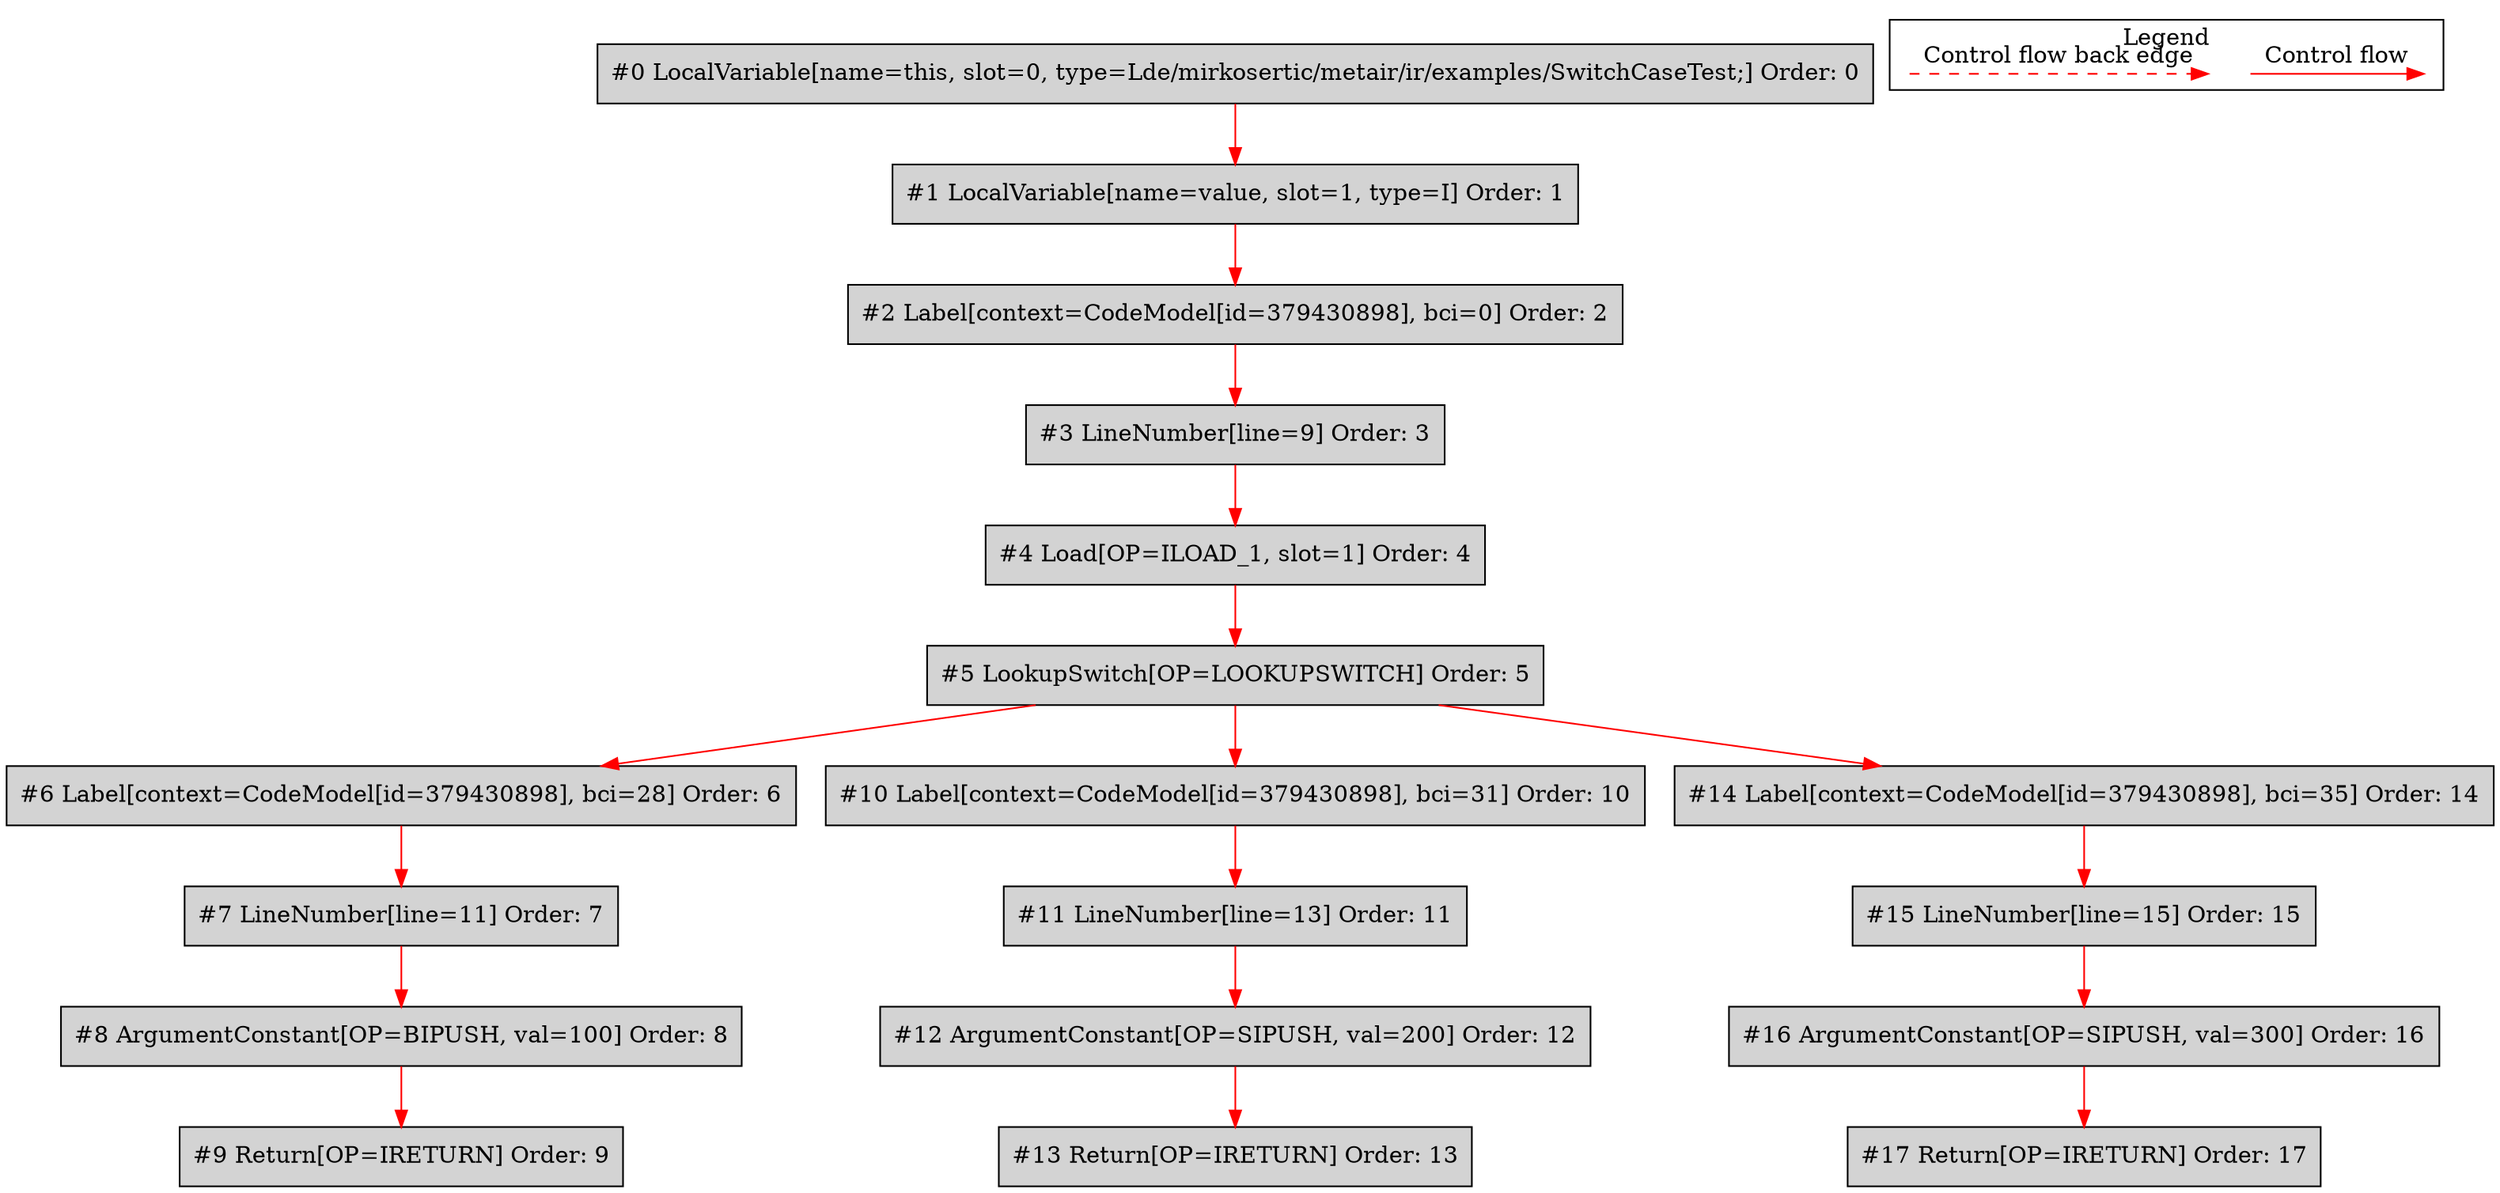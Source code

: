 digraph {
 ordering="in";
 node0[label="#0 LocalVariable[name=this, slot=0, type=Lde/mirkosertic/metair/ir/examples/SwitchCaseTest;] Order: 0", shape=box, fillcolor=lightgrey, style=filled];
 node1[label="#1 LocalVariable[name=value, slot=1, type=I] Order: 1", shape=box, fillcolor=lightgrey, style=filled];
 node2[label="#2 Label[context=CodeModel[id=379430898], bci=0] Order: 2", shape=box, fillcolor=lightgrey, style=filled];
 node3[label="#3 LineNumber[line=9] Order: 3", shape=box, fillcolor=lightgrey, style=filled];
 node4[label="#4 Load[OP=ILOAD_1, slot=1] Order: 4", shape=box, fillcolor=lightgrey, style=filled];
 node5[label="#5 LookupSwitch[OP=LOOKUPSWITCH] Order: 5", shape=box, fillcolor=lightgrey, style=filled];
 node6[label="#6 Label[context=CodeModel[id=379430898], bci=28] Order: 6", shape=box, fillcolor=lightgrey, style=filled];
 node7[label="#7 LineNumber[line=11] Order: 7", shape=box, fillcolor=lightgrey, style=filled];
 node8[label="#8 ArgumentConstant[OP=BIPUSH, val=100] Order: 8", shape=box, fillcolor=lightgrey, style=filled];
 node9[label="#9 Return[OP=IRETURN] Order: 9", shape=box, fillcolor=lightgrey, style=filled];
 node10[label="#10 Label[context=CodeModel[id=379430898], bci=31] Order: 10", shape=box, fillcolor=lightgrey, style=filled];
 node11[label="#11 LineNumber[line=13] Order: 11", shape=box, fillcolor=lightgrey, style=filled];
 node12[label="#12 ArgumentConstant[OP=SIPUSH, val=200] Order: 12", shape=box, fillcolor=lightgrey, style=filled];
 node13[label="#13 Return[OP=IRETURN] Order: 13", shape=box, fillcolor=lightgrey, style=filled];
 node14[label="#14 Label[context=CodeModel[id=379430898], bci=35] Order: 14", shape=box, fillcolor=lightgrey, style=filled];
 node15[label="#15 LineNumber[line=15] Order: 15", shape=box, fillcolor=lightgrey, style=filled];
 node16[label="#16 ArgumentConstant[OP=SIPUSH, val=300] Order: 16", shape=box, fillcolor=lightgrey, style=filled];
 node17[label="#17 Return[OP=IRETURN] Order: 17", shape=box, fillcolor=lightgrey, style=filled];
 node0 -> node1[color=red];
 node1 -> node2[color=red];
 node2 -> node3[color=red];
 node3 -> node4[color=red];
 node4 -> node5[color=red];
 node5 -> node6[color=red];
 node6 -> node7[color=red];
 node7 -> node8[color=red];
 node8 -> node9[color=red];
 node5 -> node10[color=red];
 node10 -> node11[color=red];
 node11 -> node12[color=red];
 node12 -> node13[color=red];
 node5 -> node14[color=red];
 node14 -> node15[color=red];
 node15 -> node16[color=red];
 node16 -> node17[color=red];
 subgraph cluster_000 {
  label = "Legend";
  node [shape=point]
  {
   rank=same;
   c0 [style = invis];
   c1 [style = invis];
   c2 [style = invis];
   c3 [style = invis];
  }
  c0 -> c1 [label="Control flow", style=solid, color=red]
  c2 -> c3 [label="Control flow back edge", style=dashed, color=red]
 }

}
